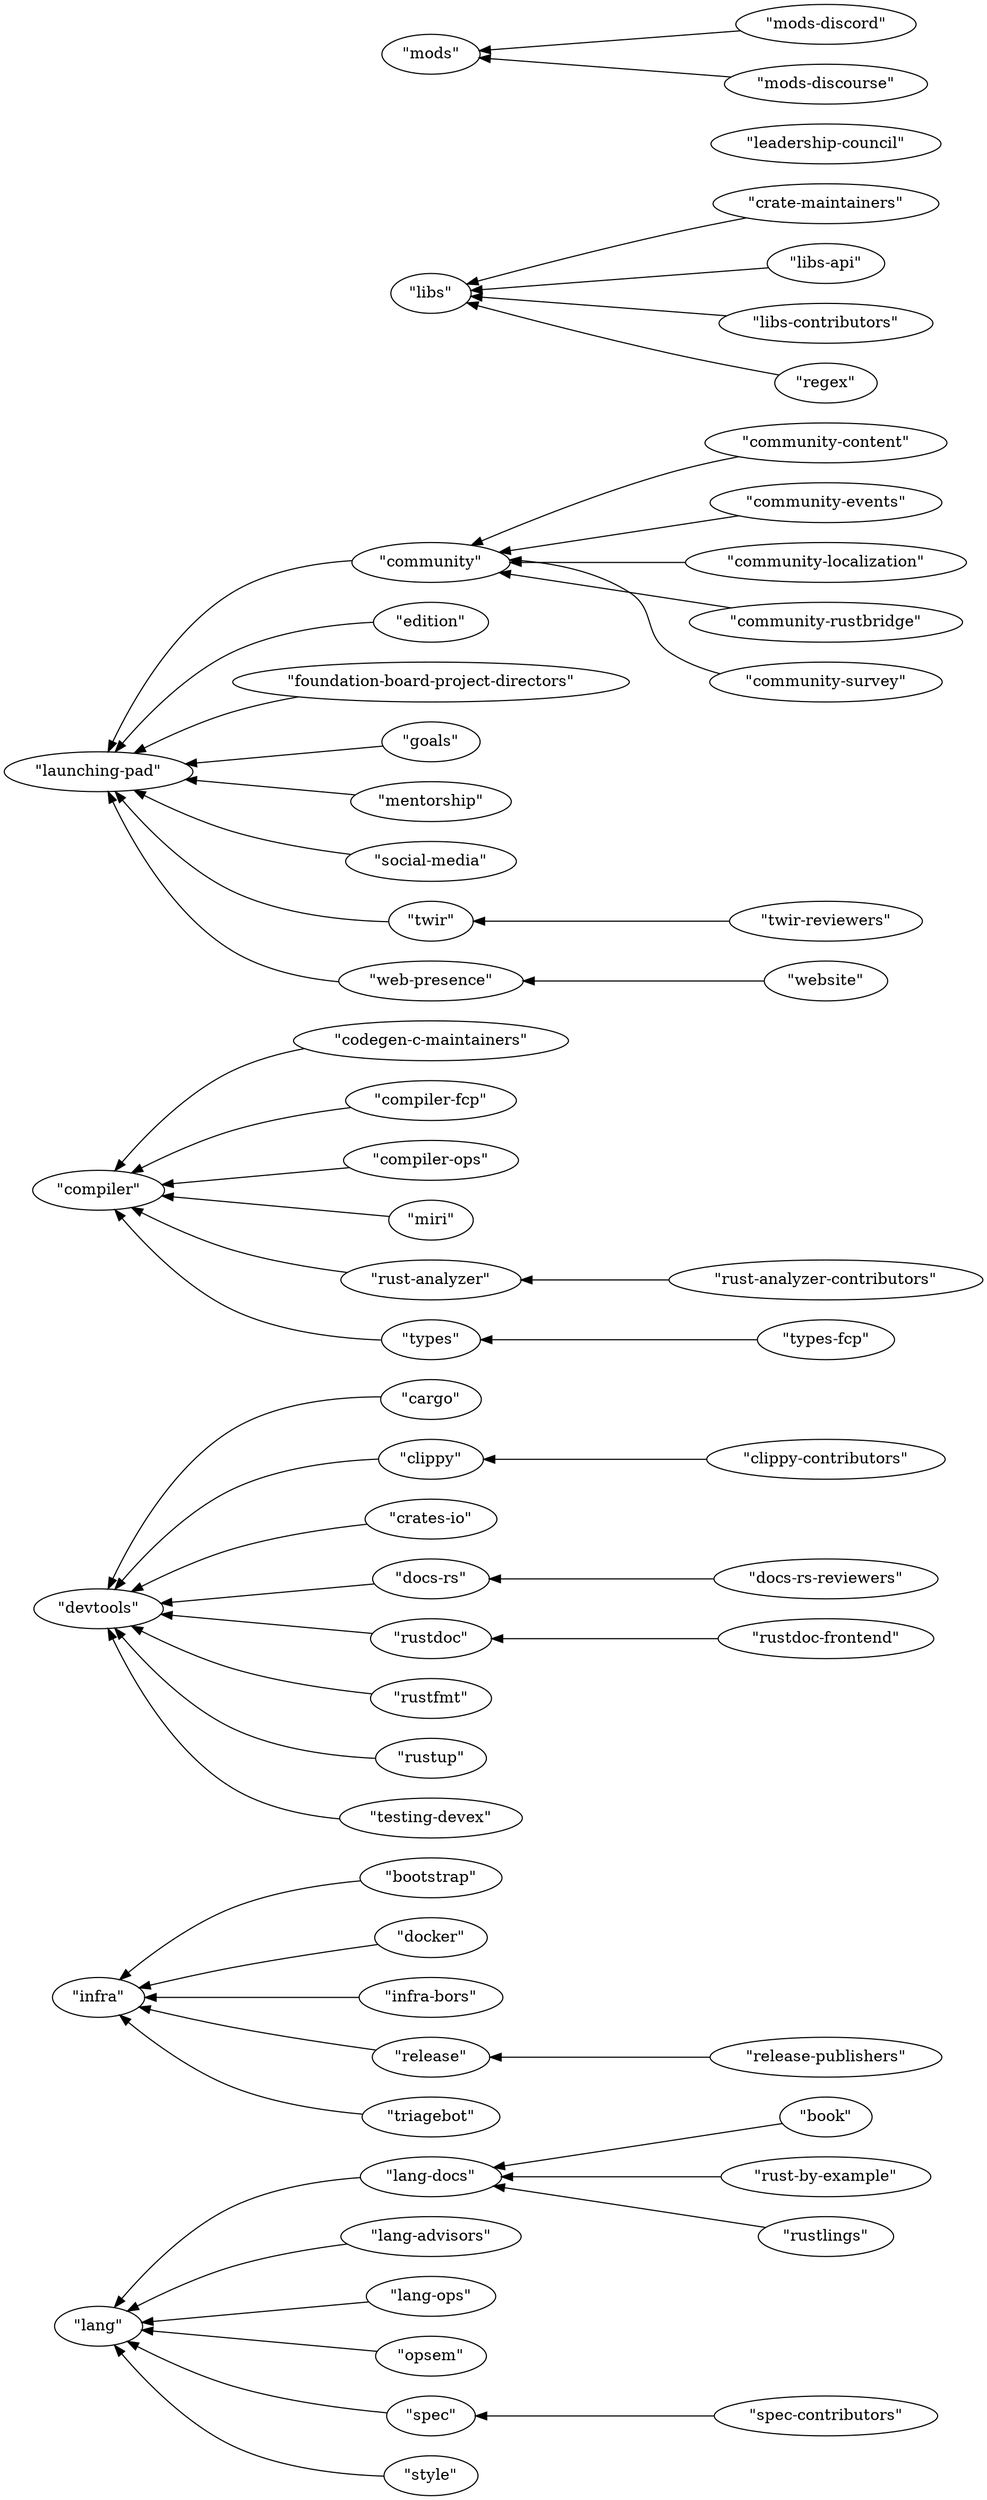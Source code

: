 digraph {
    rankdir="RL"
    0 [ label = "\"book\"" ]
    1 [ label = "\"bootstrap\"" ]
    2 [ label = "\"cargo\"" ]
    3 [ label = "\"clippy-contributors\"" ]
    4 [ label = "\"clippy\"" ]
    5 [ label = "\"codegen-c-maintainers\"" ]
    6 [ label = "\"community-content\"" ]
    7 [ label = "\"community-events\"" ]
    8 [ label = "\"community-localization\"" ]
    9 [ label = "\"community-rustbridge\"" ]
    10 [ label = "\"community-survey\"" ]
    11 [ label = "\"community\"" ]
    12 [ label = "\"compiler-fcp\"" ]
    13 [ label = "\"compiler-ops\"" ]
    14 [ label = "\"compiler\"" ]
    15 [ label = "\"crate-maintainers\"" ]
    16 [ label = "\"crates-io\"" ]
    17 [ label = "\"devtools\"" ]
    18 [ label = "\"docker\"" ]
    19 [ label = "\"docs-rs-reviewers\"" ]
    20 [ label = "\"docs-rs\"" ]
    21 [ label = "\"edition\"" ]
    22 [ label = "\"foundation-board-project-directors\"" ]
    23 [ label = "\"goals\"" ]
    24 [ label = "\"infra-bors\"" ]
    25 [ label = "\"infra\"" ]
    26 [ label = "\"lang-advisors\"" ]
    27 [ label = "\"lang-docs\"" ]
    28 [ label = "\"lang-ops\"" ]
    29 [ label = "\"lang\"" ]
    30 [ label = "\"launching-pad\"" ]
    31 [ label = "\"leadership-council\"" ]
    32 [ label = "\"libs-api\"" ]
    33 [ label = "\"libs-contributors\"" ]
    34 [ label = "\"libs\"" ]
    35 [ label = "\"mentorship\"" ]
    36 [ label = "\"miri\"" ]
    37 [ label = "\"mods-discord\"" ]
    38 [ label = "\"mods-discourse\"" ]
    39 [ label = "\"mods\"" ]
    40 [ label = "\"opsem\"" ]
    41 [ label = "\"regex\"" ]
    42 [ label = "\"release-publishers\"" ]
    43 [ label = "\"release\"" ]
    44 [ label = "\"rust-analyzer-contributors\"" ]
    45 [ label = "\"rust-analyzer\"" ]
    46 [ label = "\"rust-by-example\"" ]
    47 [ label = "\"rustdoc-frontend\"" ]
    48 [ label = "\"rustdoc\"" ]
    49 [ label = "\"rustfmt\"" ]
    50 [ label = "\"rustlings\"" ]
    51 [ label = "\"rustup\"" ]
    52 [ label = "\"social-media\"" ]
    53 [ label = "\"spec-contributors\"" ]
    54 [ label = "\"spec\"" ]
    55 [ label = "\"style\"" ]
    56 [ label = "\"testing-devex\"" ]
    57 [ label = "\"triagebot\"" ]
    58 [ label = "\"twir-reviewers\"" ]
    59 [ label = "\"twir\"" ]
    60 [ label = "\"types-fcp\"" ]
    61 [ label = "\"types\"" ]
    62 [ label = "\"web-presence\"" ]
    63 [ label = "\"website\"" ]
    0 -> 27 [ ]
    1 -> 25 [ ]
    2 -> 17 [ ]
    3 -> 4 [ ]
    4 -> 17 [ ]
    5 -> 14 [ ]
    6 -> 11 [ ]
    7 -> 11 [ ]
    8 -> 11 [ ]
    9 -> 11 [ ]
    10 -> 11 [ ]
    11 -> 30 [ ]
    12 -> 14 [ ]
    13 -> 14 [ ]
    15 -> 34 [ ]
    16 -> 17 [ ]
    18 -> 25 [ ]
    19 -> 20 [ ]
    20 -> 17 [ ]
    21 -> 30 [ ]
    22 -> 30 [ ]
    23 -> 30 [ ]
    24 -> 25 [ ]
    26 -> 29 [ ]
    27 -> 29 [ ]
    28 -> 29 [ ]
    32 -> 34 [ ]
    33 -> 34 [ ]
    35 -> 30 [ ]
    36 -> 14 [ ]
    37 -> 39 [ ]
    38 -> 39 [ ]
    40 -> 29 [ ]
    41 -> 34 [ ]
    42 -> 43 [ ]
    43 -> 25 [ ]
    44 -> 45 [ ]
    45 -> 14 [ ]
    46 -> 27 [ ]
    47 -> 48 [ ]
    48 -> 17 [ ]
    49 -> 17 [ ]
    50 -> 27 [ ]
    51 -> 17 [ ]
    52 -> 30 [ ]
    53 -> 54 [ ]
    54 -> 29 [ ]
    55 -> 29 [ ]
    56 -> 17 [ ]
    57 -> 25 [ ]
    58 -> 59 [ ]
    59 -> 30 [ ]
    60 -> 61 [ ]
    61 -> 14 [ ]
    62 -> 30 [ ]
    63 -> 62 [ ]
}

